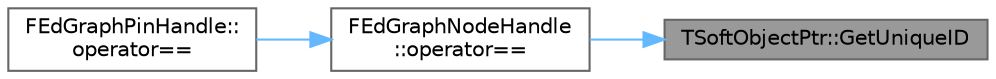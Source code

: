 digraph "TSoftObjectPtr::GetUniqueID"
{
 // INTERACTIVE_SVG=YES
 // LATEX_PDF_SIZE
  bgcolor="transparent";
  edge [fontname=Helvetica,fontsize=10,labelfontname=Helvetica,labelfontsize=10];
  node [fontname=Helvetica,fontsize=10,shape=box,height=0.2,width=0.4];
  rankdir="RL";
  Node1 [id="Node000001",label="TSoftObjectPtr::GetUniqueID",height=0.2,width=0.4,color="gray40", fillcolor="grey60", style="filled", fontcolor="black",tooltip="Returns the StringObjectPath that is wrapped by this SoftObjectPtr."];
  Node1 -> Node2 [id="edge1_Node000001_Node000002",dir="back",color="steelblue1",style="solid",tooltip=" "];
  Node2 [id="Node000002",label="FEdGraphNodeHandle\l::operator==",height=0.2,width=0.4,color="grey40", fillcolor="white", style="filled",URL="$dc/d28/structFEdGraphNodeHandle.html#a17973429970642d883ba451efa87ae6a",tooltip=" "];
  Node2 -> Node3 [id="edge2_Node000002_Node000003",dir="back",color="steelblue1",style="solid",tooltip=" "];
  Node3 [id="Node000003",label="FEdGraphPinHandle::\loperator==",height=0.2,width=0.4,color="grey40", fillcolor="white", style="filled",URL="$df/d5c/structFEdGraphPinHandle.html#a97bbf22aa1d2449dda65eec14509a092",tooltip=" "];
}
